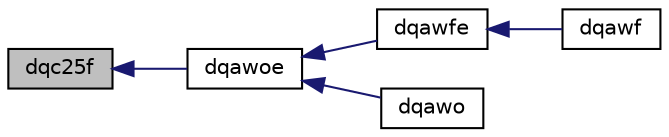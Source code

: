 digraph "dqc25f"
{
  edge [fontname="Helvetica",fontsize="10",labelfontname="Helvetica",labelfontsize="10"];
  node [fontname="Helvetica",fontsize="10",shape=record];
  rankdir="LR";
  Node1 [label="dqc25f",height=0.2,width=0.4,color="black", fillcolor="grey75", style="filled", fontcolor="black"];
  Node1 -> Node2 [dir="back",color="midnightblue",fontsize="10",style="solid",fontname="Helvetica"];
  Node2 [label="dqawoe",height=0.2,width=0.4,color="black", fillcolor="white", style="filled",URL="$quadpack__double_8f90.html#ad36d43d285454b23e26b1131fa6c18c7"];
  Node2 -> Node3 [dir="back",color="midnightblue",fontsize="10",style="solid",fontname="Helvetica"];
  Node3 [label="dqawfe",height=0.2,width=0.4,color="black", fillcolor="white", style="filled",URL="$quadpack__double_8f90.html#a8c991ec87bb2062a57a3ed106c26c19e"];
  Node3 -> Node4 [dir="back",color="midnightblue",fontsize="10",style="solid",fontname="Helvetica"];
  Node4 [label="dqawf",height=0.2,width=0.4,color="black", fillcolor="white", style="filled",URL="$quadpack__double_8f90.html#a14831c99e9c4752832697dea9fcae661"];
  Node2 -> Node5 [dir="back",color="midnightblue",fontsize="10",style="solid",fontname="Helvetica"];
  Node5 [label="dqawo",height=0.2,width=0.4,color="black", fillcolor="white", style="filled",URL="$quadpack__double_8f90.html#a67efe6ee58123b07140ed29234f59f59"];
}
